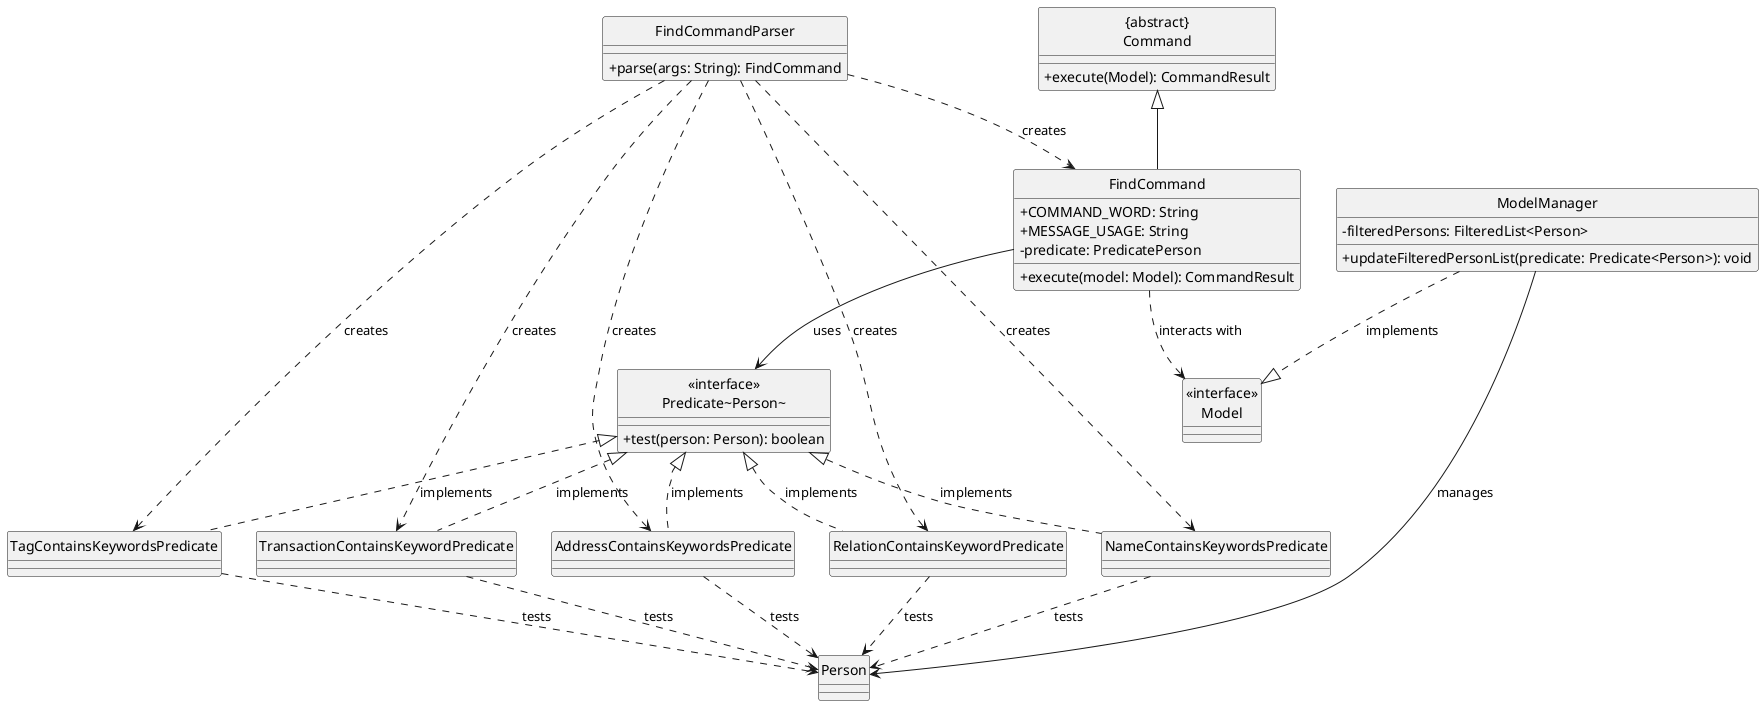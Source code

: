 @startuml
hide circle
skinparam classAttributeIconSize 0

Class "{abstract}\nCommand" as Command {
  +execute(Model): CommandResult
}

Class FindCommand {
  +COMMAND_WORD: String
  +MESSAGE_USAGE: String
  -predicate: PredicatePerson
  +execute(model: Model): CommandResult
}

Class FindCommandParser {
  +parse(args: String): FindCommand
}

Class "<<interface>>\nPredicate~Person~" as PredicatePerson {
  +test(person: Person): boolean
}

Class Person
Class "<<interface>>\nModel" as Model
Class NameContainsKeywordsPredicate
Class AddressContainsKeywordsPredicate
Class RelationContainsKeywordPredicate
Class TagContainsKeywordsPredicate
Class TransactionContainsKeywordPredicate

Class ModelManager {
  -filteredPersons: FilteredList<Person>
  +updateFilteredPersonList(predicate: Predicate<Person>): void
}

ModelManager ..|> Model : implements
ModelManager --> Person : manages

FindCommand -up-|> Command
NameContainsKeywordsPredicate ..> Person : tests
AddressContainsKeywordsPredicate ..> Person : tests
RelationContainsKeywordPredicate ..> Person : tests
TagContainsKeywordsPredicate ..> Person : tests
TransactionContainsKeywordPredicate ..> Person : tests

PredicatePerson <|.. NameContainsKeywordsPredicate : implements
PredicatePerson <|.. AddressContainsKeywordsPredicate : implements
PredicatePerson <|.. TagContainsKeywordsPredicate : implements
PredicatePerson <|.. RelationContainsKeywordPredicate : implements
PredicatePerson <|.. TransactionContainsKeywordPredicate : implements

FindCommandParser ..> FindCommand : creates
FindCommandParser ..> NameContainsKeywordsPredicate : creates
FindCommandParser ..> AddressContainsKeywordsPredicate : creates
FindCommandParser ..> TagContainsKeywordsPredicate : creates
FindCommandParser ..> RelationContainsKeywordPredicate : creates
FindCommandParser ..> TransactionContainsKeywordPredicate : creates

FindCommand --> PredicatePerson : uses
FindCommand ..> Model : interacts with

@enduml
